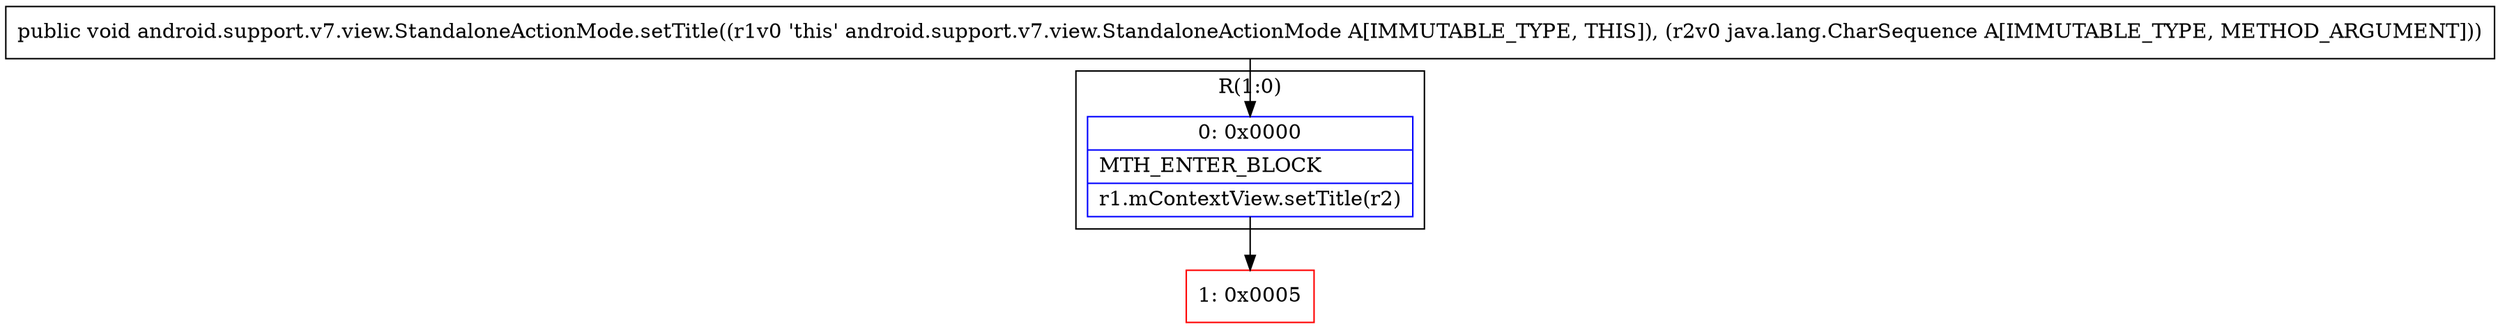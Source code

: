 digraph "CFG forandroid.support.v7.view.StandaloneActionMode.setTitle(Ljava\/lang\/CharSequence;)V" {
subgraph cluster_Region_1411457378 {
label = "R(1:0)";
node [shape=record,color=blue];
Node_0 [shape=record,label="{0\:\ 0x0000|MTH_ENTER_BLOCK\l|r1.mContextView.setTitle(r2)\l}"];
}
Node_1 [shape=record,color=red,label="{1\:\ 0x0005}"];
MethodNode[shape=record,label="{public void android.support.v7.view.StandaloneActionMode.setTitle((r1v0 'this' android.support.v7.view.StandaloneActionMode A[IMMUTABLE_TYPE, THIS]), (r2v0 java.lang.CharSequence A[IMMUTABLE_TYPE, METHOD_ARGUMENT])) }"];
MethodNode -> Node_0;
Node_0 -> Node_1;
}


